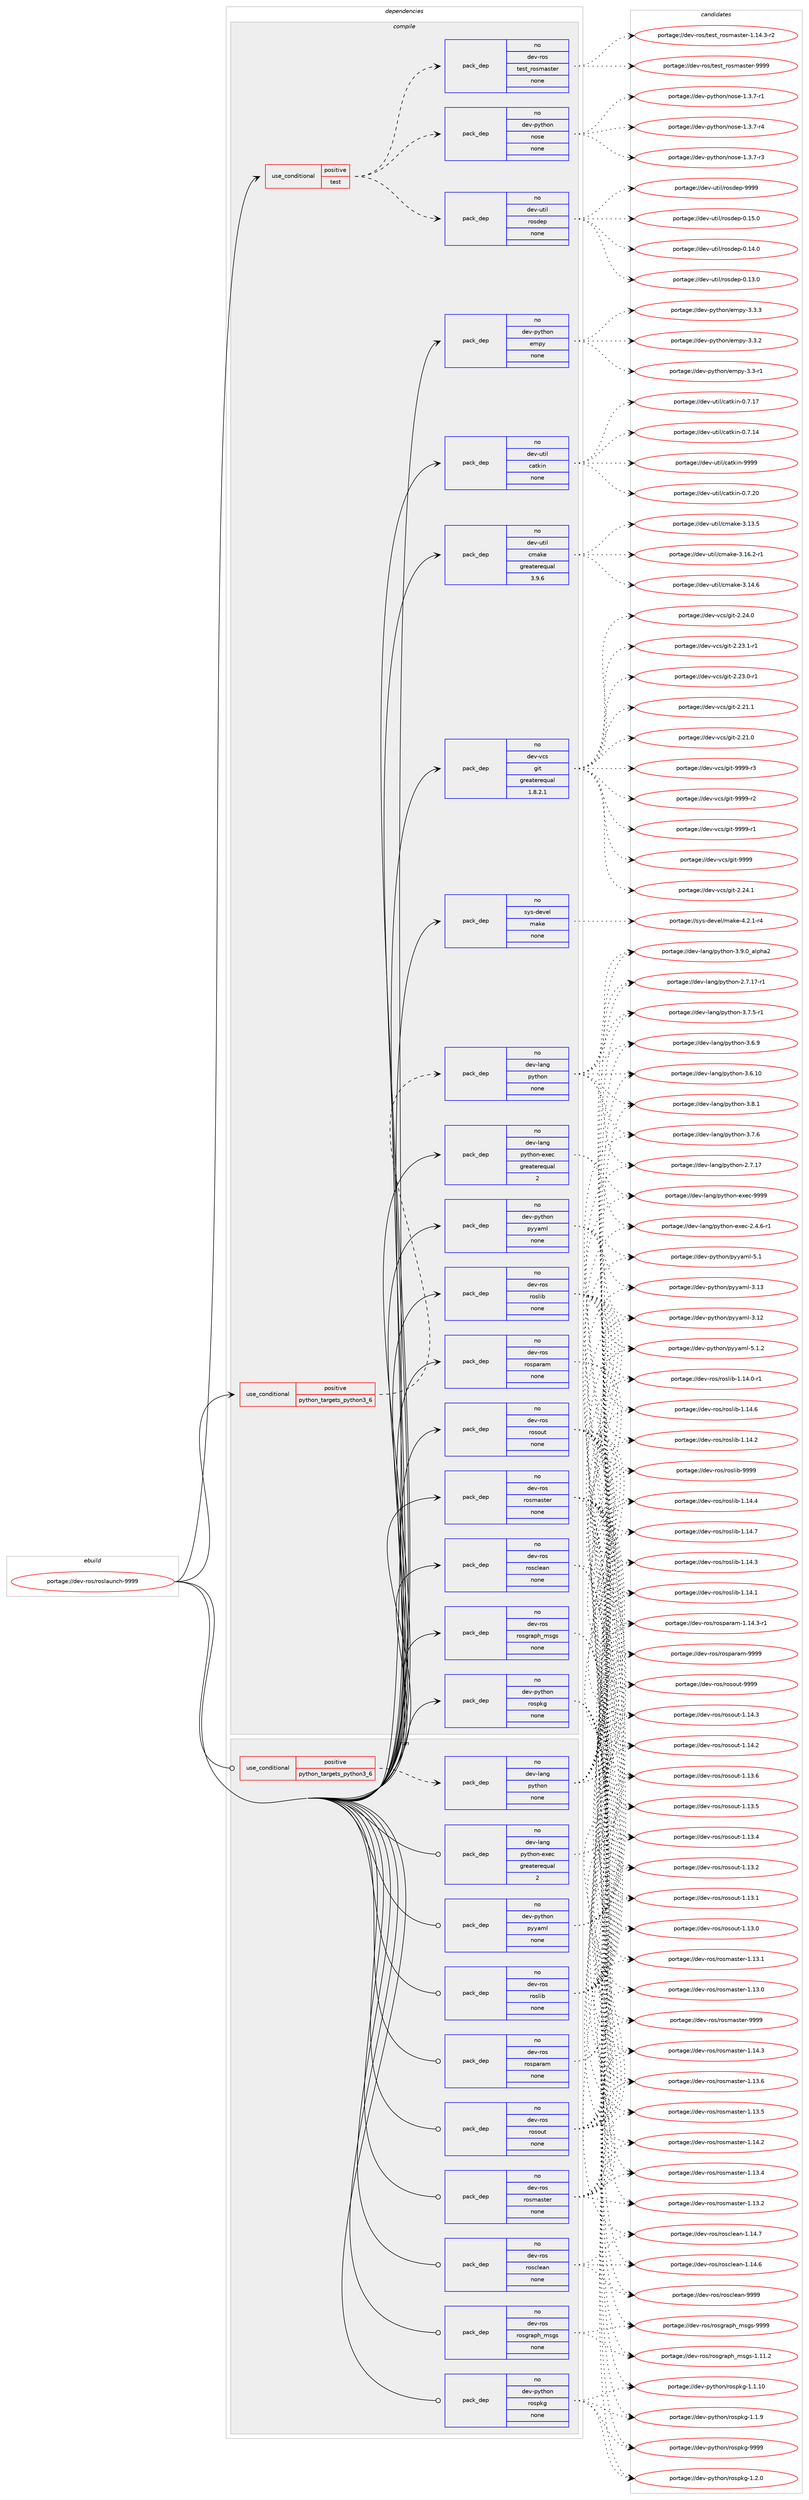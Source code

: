 digraph prolog {

# *************
# Graph options
# *************

newrank=true;
concentrate=true;
compound=true;
graph [rankdir=LR,fontname=Helvetica,fontsize=10,ranksep=1.5];#, ranksep=2.5, nodesep=0.2];
edge  [arrowhead=vee];
node  [fontname=Helvetica,fontsize=10];

# **********
# The ebuild
# **********

subgraph cluster_leftcol {
color=gray;
label=<<i>ebuild</i>>;
id [label="portage://dev-ros/roslaunch-9999", color=red, width=4, href="../dev-ros/roslaunch-9999.svg"];
}

# ****************
# The dependencies
# ****************

subgraph cluster_midcol {
color=gray;
label=<<i>dependencies</i>>;
subgraph cluster_compile {
fillcolor="#eeeeee";
style=filled;
label=<<i>compile</i>>;
subgraph cond97975 {
dependency388023 [label=<<TABLE BORDER="0" CELLBORDER="1" CELLSPACING="0" CELLPADDING="4"><TR><TD ROWSPAN="3" CELLPADDING="10">use_conditional</TD></TR><TR><TD>positive</TD></TR><TR><TD>python_targets_python3_6</TD></TR></TABLE>>, shape=none, color=red];
subgraph pack285195 {
dependency388024 [label=<<TABLE BORDER="0" CELLBORDER="1" CELLSPACING="0" CELLPADDING="4" WIDTH="220"><TR><TD ROWSPAN="6" CELLPADDING="30">pack_dep</TD></TR><TR><TD WIDTH="110">no</TD></TR><TR><TD>dev-lang</TD></TR><TR><TD>python</TD></TR><TR><TD>none</TD></TR><TR><TD></TD></TR></TABLE>>, shape=none, color=blue];
}
dependency388023:e -> dependency388024:w [weight=20,style="dashed",arrowhead="vee"];
}
id:e -> dependency388023:w [weight=20,style="solid",arrowhead="vee"];
subgraph cond97976 {
dependency388025 [label=<<TABLE BORDER="0" CELLBORDER="1" CELLSPACING="0" CELLPADDING="4"><TR><TD ROWSPAN="3" CELLPADDING="10">use_conditional</TD></TR><TR><TD>positive</TD></TR><TR><TD>test</TD></TR></TABLE>>, shape=none, color=red];
subgraph pack285196 {
dependency388026 [label=<<TABLE BORDER="0" CELLBORDER="1" CELLSPACING="0" CELLPADDING="4" WIDTH="220"><TR><TD ROWSPAN="6" CELLPADDING="30">pack_dep</TD></TR><TR><TD WIDTH="110">no</TD></TR><TR><TD>dev-util</TD></TR><TR><TD>rosdep</TD></TR><TR><TD>none</TD></TR><TR><TD></TD></TR></TABLE>>, shape=none, color=blue];
}
dependency388025:e -> dependency388026:w [weight=20,style="dashed",arrowhead="vee"];
subgraph pack285197 {
dependency388027 [label=<<TABLE BORDER="0" CELLBORDER="1" CELLSPACING="0" CELLPADDING="4" WIDTH="220"><TR><TD ROWSPAN="6" CELLPADDING="30">pack_dep</TD></TR><TR><TD WIDTH="110">no</TD></TR><TR><TD>dev-python</TD></TR><TR><TD>nose</TD></TR><TR><TD>none</TD></TR><TR><TD></TD></TR></TABLE>>, shape=none, color=blue];
}
dependency388025:e -> dependency388027:w [weight=20,style="dashed",arrowhead="vee"];
subgraph pack285198 {
dependency388028 [label=<<TABLE BORDER="0" CELLBORDER="1" CELLSPACING="0" CELLPADDING="4" WIDTH="220"><TR><TD ROWSPAN="6" CELLPADDING="30">pack_dep</TD></TR><TR><TD WIDTH="110">no</TD></TR><TR><TD>dev-ros</TD></TR><TR><TD>test_rosmaster</TD></TR><TR><TD>none</TD></TR><TR><TD></TD></TR></TABLE>>, shape=none, color=blue];
}
dependency388025:e -> dependency388028:w [weight=20,style="dashed",arrowhead="vee"];
}
id:e -> dependency388025:w [weight=20,style="solid",arrowhead="vee"];
subgraph pack285199 {
dependency388029 [label=<<TABLE BORDER="0" CELLBORDER="1" CELLSPACING="0" CELLPADDING="4" WIDTH="220"><TR><TD ROWSPAN="6" CELLPADDING="30">pack_dep</TD></TR><TR><TD WIDTH="110">no</TD></TR><TR><TD>dev-lang</TD></TR><TR><TD>python-exec</TD></TR><TR><TD>greaterequal</TD></TR><TR><TD>2</TD></TR></TABLE>>, shape=none, color=blue];
}
id:e -> dependency388029:w [weight=20,style="solid",arrowhead="vee"];
subgraph pack285200 {
dependency388030 [label=<<TABLE BORDER="0" CELLBORDER="1" CELLSPACING="0" CELLPADDING="4" WIDTH="220"><TR><TD ROWSPAN="6" CELLPADDING="30">pack_dep</TD></TR><TR><TD WIDTH="110">no</TD></TR><TR><TD>dev-python</TD></TR><TR><TD>empy</TD></TR><TR><TD>none</TD></TR><TR><TD></TD></TR></TABLE>>, shape=none, color=blue];
}
id:e -> dependency388030:w [weight=20,style="solid",arrowhead="vee"];
subgraph pack285201 {
dependency388031 [label=<<TABLE BORDER="0" CELLBORDER="1" CELLSPACING="0" CELLPADDING="4" WIDTH="220"><TR><TD ROWSPAN="6" CELLPADDING="30">pack_dep</TD></TR><TR><TD WIDTH="110">no</TD></TR><TR><TD>dev-python</TD></TR><TR><TD>pyyaml</TD></TR><TR><TD>none</TD></TR><TR><TD></TD></TR></TABLE>>, shape=none, color=blue];
}
id:e -> dependency388031:w [weight=20,style="solid",arrowhead="vee"];
subgraph pack285202 {
dependency388032 [label=<<TABLE BORDER="0" CELLBORDER="1" CELLSPACING="0" CELLPADDING="4" WIDTH="220"><TR><TD ROWSPAN="6" CELLPADDING="30">pack_dep</TD></TR><TR><TD WIDTH="110">no</TD></TR><TR><TD>dev-python</TD></TR><TR><TD>rospkg</TD></TR><TR><TD>none</TD></TR><TR><TD></TD></TR></TABLE>>, shape=none, color=blue];
}
id:e -> dependency388032:w [weight=20,style="solid",arrowhead="vee"];
subgraph pack285203 {
dependency388033 [label=<<TABLE BORDER="0" CELLBORDER="1" CELLSPACING="0" CELLPADDING="4" WIDTH="220"><TR><TD ROWSPAN="6" CELLPADDING="30">pack_dep</TD></TR><TR><TD WIDTH="110">no</TD></TR><TR><TD>dev-ros</TD></TR><TR><TD>rosclean</TD></TR><TR><TD>none</TD></TR><TR><TD></TD></TR></TABLE>>, shape=none, color=blue];
}
id:e -> dependency388033:w [weight=20,style="solid",arrowhead="vee"];
subgraph pack285204 {
dependency388034 [label=<<TABLE BORDER="0" CELLBORDER="1" CELLSPACING="0" CELLPADDING="4" WIDTH="220"><TR><TD ROWSPAN="6" CELLPADDING="30">pack_dep</TD></TR><TR><TD WIDTH="110">no</TD></TR><TR><TD>dev-ros</TD></TR><TR><TD>rosgraph_msgs</TD></TR><TR><TD>none</TD></TR><TR><TD></TD></TR></TABLE>>, shape=none, color=blue];
}
id:e -> dependency388034:w [weight=20,style="solid",arrowhead="vee"];
subgraph pack285205 {
dependency388035 [label=<<TABLE BORDER="0" CELLBORDER="1" CELLSPACING="0" CELLPADDING="4" WIDTH="220"><TR><TD ROWSPAN="6" CELLPADDING="30">pack_dep</TD></TR><TR><TD WIDTH="110">no</TD></TR><TR><TD>dev-ros</TD></TR><TR><TD>roslib</TD></TR><TR><TD>none</TD></TR><TR><TD></TD></TR></TABLE>>, shape=none, color=blue];
}
id:e -> dependency388035:w [weight=20,style="solid",arrowhead="vee"];
subgraph pack285206 {
dependency388036 [label=<<TABLE BORDER="0" CELLBORDER="1" CELLSPACING="0" CELLPADDING="4" WIDTH="220"><TR><TD ROWSPAN="6" CELLPADDING="30">pack_dep</TD></TR><TR><TD WIDTH="110">no</TD></TR><TR><TD>dev-ros</TD></TR><TR><TD>rosmaster</TD></TR><TR><TD>none</TD></TR><TR><TD></TD></TR></TABLE>>, shape=none, color=blue];
}
id:e -> dependency388036:w [weight=20,style="solid",arrowhead="vee"];
subgraph pack285207 {
dependency388037 [label=<<TABLE BORDER="0" CELLBORDER="1" CELLSPACING="0" CELLPADDING="4" WIDTH="220"><TR><TD ROWSPAN="6" CELLPADDING="30">pack_dep</TD></TR><TR><TD WIDTH="110">no</TD></TR><TR><TD>dev-ros</TD></TR><TR><TD>rosout</TD></TR><TR><TD>none</TD></TR><TR><TD></TD></TR></TABLE>>, shape=none, color=blue];
}
id:e -> dependency388037:w [weight=20,style="solid",arrowhead="vee"];
subgraph pack285208 {
dependency388038 [label=<<TABLE BORDER="0" CELLBORDER="1" CELLSPACING="0" CELLPADDING="4" WIDTH="220"><TR><TD ROWSPAN="6" CELLPADDING="30">pack_dep</TD></TR><TR><TD WIDTH="110">no</TD></TR><TR><TD>dev-ros</TD></TR><TR><TD>rosparam</TD></TR><TR><TD>none</TD></TR><TR><TD></TD></TR></TABLE>>, shape=none, color=blue];
}
id:e -> dependency388038:w [weight=20,style="solid",arrowhead="vee"];
subgraph pack285209 {
dependency388039 [label=<<TABLE BORDER="0" CELLBORDER="1" CELLSPACING="0" CELLPADDING="4" WIDTH="220"><TR><TD ROWSPAN="6" CELLPADDING="30">pack_dep</TD></TR><TR><TD WIDTH="110">no</TD></TR><TR><TD>dev-util</TD></TR><TR><TD>catkin</TD></TR><TR><TD>none</TD></TR><TR><TD></TD></TR></TABLE>>, shape=none, color=blue];
}
id:e -> dependency388039:w [weight=20,style="solid",arrowhead="vee"];
subgraph pack285210 {
dependency388040 [label=<<TABLE BORDER="0" CELLBORDER="1" CELLSPACING="0" CELLPADDING="4" WIDTH="220"><TR><TD ROWSPAN="6" CELLPADDING="30">pack_dep</TD></TR><TR><TD WIDTH="110">no</TD></TR><TR><TD>dev-util</TD></TR><TR><TD>cmake</TD></TR><TR><TD>greaterequal</TD></TR><TR><TD>3.9.6</TD></TR></TABLE>>, shape=none, color=blue];
}
id:e -> dependency388040:w [weight=20,style="solid",arrowhead="vee"];
subgraph pack285211 {
dependency388041 [label=<<TABLE BORDER="0" CELLBORDER="1" CELLSPACING="0" CELLPADDING="4" WIDTH="220"><TR><TD ROWSPAN="6" CELLPADDING="30">pack_dep</TD></TR><TR><TD WIDTH="110">no</TD></TR><TR><TD>dev-vcs</TD></TR><TR><TD>git</TD></TR><TR><TD>greaterequal</TD></TR><TR><TD>1.8.2.1</TD></TR></TABLE>>, shape=none, color=blue];
}
id:e -> dependency388041:w [weight=20,style="solid",arrowhead="vee"];
subgraph pack285212 {
dependency388042 [label=<<TABLE BORDER="0" CELLBORDER="1" CELLSPACING="0" CELLPADDING="4" WIDTH="220"><TR><TD ROWSPAN="6" CELLPADDING="30">pack_dep</TD></TR><TR><TD WIDTH="110">no</TD></TR><TR><TD>sys-devel</TD></TR><TR><TD>make</TD></TR><TR><TD>none</TD></TR><TR><TD></TD></TR></TABLE>>, shape=none, color=blue];
}
id:e -> dependency388042:w [weight=20,style="solid",arrowhead="vee"];
}
subgraph cluster_compileandrun {
fillcolor="#eeeeee";
style=filled;
label=<<i>compile and run</i>>;
}
subgraph cluster_run {
fillcolor="#eeeeee";
style=filled;
label=<<i>run</i>>;
subgraph cond97977 {
dependency388043 [label=<<TABLE BORDER="0" CELLBORDER="1" CELLSPACING="0" CELLPADDING="4"><TR><TD ROWSPAN="3" CELLPADDING="10">use_conditional</TD></TR><TR><TD>positive</TD></TR><TR><TD>python_targets_python3_6</TD></TR></TABLE>>, shape=none, color=red];
subgraph pack285213 {
dependency388044 [label=<<TABLE BORDER="0" CELLBORDER="1" CELLSPACING="0" CELLPADDING="4" WIDTH="220"><TR><TD ROWSPAN="6" CELLPADDING="30">pack_dep</TD></TR><TR><TD WIDTH="110">no</TD></TR><TR><TD>dev-lang</TD></TR><TR><TD>python</TD></TR><TR><TD>none</TD></TR><TR><TD></TD></TR></TABLE>>, shape=none, color=blue];
}
dependency388043:e -> dependency388044:w [weight=20,style="dashed",arrowhead="vee"];
}
id:e -> dependency388043:w [weight=20,style="solid",arrowhead="odot"];
subgraph pack285214 {
dependency388045 [label=<<TABLE BORDER="0" CELLBORDER="1" CELLSPACING="0" CELLPADDING="4" WIDTH="220"><TR><TD ROWSPAN="6" CELLPADDING="30">pack_dep</TD></TR><TR><TD WIDTH="110">no</TD></TR><TR><TD>dev-lang</TD></TR><TR><TD>python-exec</TD></TR><TR><TD>greaterequal</TD></TR><TR><TD>2</TD></TR></TABLE>>, shape=none, color=blue];
}
id:e -> dependency388045:w [weight=20,style="solid",arrowhead="odot"];
subgraph pack285215 {
dependency388046 [label=<<TABLE BORDER="0" CELLBORDER="1" CELLSPACING="0" CELLPADDING="4" WIDTH="220"><TR><TD ROWSPAN="6" CELLPADDING="30">pack_dep</TD></TR><TR><TD WIDTH="110">no</TD></TR><TR><TD>dev-python</TD></TR><TR><TD>pyyaml</TD></TR><TR><TD>none</TD></TR><TR><TD></TD></TR></TABLE>>, shape=none, color=blue];
}
id:e -> dependency388046:w [weight=20,style="solid",arrowhead="odot"];
subgraph pack285216 {
dependency388047 [label=<<TABLE BORDER="0" CELLBORDER="1" CELLSPACING="0" CELLPADDING="4" WIDTH="220"><TR><TD ROWSPAN="6" CELLPADDING="30">pack_dep</TD></TR><TR><TD WIDTH="110">no</TD></TR><TR><TD>dev-python</TD></TR><TR><TD>rospkg</TD></TR><TR><TD>none</TD></TR><TR><TD></TD></TR></TABLE>>, shape=none, color=blue];
}
id:e -> dependency388047:w [weight=20,style="solid",arrowhead="odot"];
subgraph pack285217 {
dependency388048 [label=<<TABLE BORDER="0" CELLBORDER="1" CELLSPACING="0" CELLPADDING="4" WIDTH="220"><TR><TD ROWSPAN="6" CELLPADDING="30">pack_dep</TD></TR><TR><TD WIDTH="110">no</TD></TR><TR><TD>dev-ros</TD></TR><TR><TD>rosclean</TD></TR><TR><TD>none</TD></TR><TR><TD></TD></TR></TABLE>>, shape=none, color=blue];
}
id:e -> dependency388048:w [weight=20,style="solid",arrowhead="odot"];
subgraph pack285218 {
dependency388049 [label=<<TABLE BORDER="0" CELLBORDER="1" CELLSPACING="0" CELLPADDING="4" WIDTH="220"><TR><TD ROWSPAN="6" CELLPADDING="30">pack_dep</TD></TR><TR><TD WIDTH="110">no</TD></TR><TR><TD>dev-ros</TD></TR><TR><TD>rosgraph_msgs</TD></TR><TR><TD>none</TD></TR><TR><TD></TD></TR></TABLE>>, shape=none, color=blue];
}
id:e -> dependency388049:w [weight=20,style="solid",arrowhead="odot"];
subgraph pack285219 {
dependency388050 [label=<<TABLE BORDER="0" CELLBORDER="1" CELLSPACING="0" CELLPADDING="4" WIDTH="220"><TR><TD ROWSPAN="6" CELLPADDING="30">pack_dep</TD></TR><TR><TD WIDTH="110">no</TD></TR><TR><TD>dev-ros</TD></TR><TR><TD>roslib</TD></TR><TR><TD>none</TD></TR><TR><TD></TD></TR></TABLE>>, shape=none, color=blue];
}
id:e -> dependency388050:w [weight=20,style="solid",arrowhead="odot"];
subgraph pack285220 {
dependency388051 [label=<<TABLE BORDER="0" CELLBORDER="1" CELLSPACING="0" CELLPADDING="4" WIDTH="220"><TR><TD ROWSPAN="6" CELLPADDING="30">pack_dep</TD></TR><TR><TD WIDTH="110">no</TD></TR><TR><TD>dev-ros</TD></TR><TR><TD>rosmaster</TD></TR><TR><TD>none</TD></TR><TR><TD></TD></TR></TABLE>>, shape=none, color=blue];
}
id:e -> dependency388051:w [weight=20,style="solid",arrowhead="odot"];
subgraph pack285221 {
dependency388052 [label=<<TABLE BORDER="0" CELLBORDER="1" CELLSPACING="0" CELLPADDING="4" WIDTH="220"><TR><TD ROWSPAN="6" CELLPADDING="30">pack_dep</TD></TR><TR><TD WIDTH="110">no</TD></TR><TR><TD>dev-ros</TD></TR><TR><TD>rosout</TD></TR><TR><TD>none</TD></TR><TR><TD></TD></TR></TABLE>>, shape=none, color=blue];
}
id:e -> dependency388052:w [weight=20,style="solid",arrowhead="odot"];
subgraph pack285222 {
dependency388053 [label=<<TABLE BORDER="0" CELLBORDER="1" CELLSPACING="0" CELLPADDING="4" WIDTH="220"><TR><TD ROWSPAN="6" CELLPADDING="30">pack_dep</TD></TR><TR><TD WIDTH="110">no</TD></TR><TR><TD>dev-ros</TD></TR><TR><TD>rosparam</TD></TR><TR><TD>none</TD></TR><TR><TD></TD></TR></TABLE>>, shape=none, color=blue];
}
id:e -> dependency388053:w [weight=20,style="solid",arrowhead="odot"];
}
}

# **************
# The candidates
# **************

subgraph cluster_choices {
rank=same;
color=gray;
label=<<i>candidates</i>>;

subgraph choice285195 {
color=black;
nodesep=1;
choice10010111845108971101034711212111610411111045514657464895971081121049750 [label="portage://dev-lang/python-3.9.0_alpha2", color=red, width=4,href="../dev-lang/python-3.9.0_alpha2.svg"];
choice100101118451089711010347112121116104111110455146564649 [label="portage://dev-lang/python-3.8.1", color=red, width=4,href="../dev-lang/python-3.8.1.svg"];
choice100101118451089711010347112121116104111110455146554654 [label="portage://dev-lang/python-3.7.6", color=red, width=4,href="../dev-lang/python-3.7.6.svg"];
choice1001011184510897110103471121211161041111104551465546534511449 [label="portage://dev-lang/python-3.7.5-r1", color=red, width=4,href="../dev-lang/python-3.7.5-r1.svg"];
choice100101118451089711010347112121116104111110455146544657 [label="portage://dev-lang/python-3.6.9", color=red, width=4,href="../dev-lang/python-3.6.9.svg"];
choice10010111845108971101034711212111610411111045514654464948 [label="portage://dev-lang/python-3.6.10", color=red, width=4,href="../dev-lang/python-3.6.10.svg"];
choice100101118451089711010347112121116104111110455046554649554511449 [label="portage://dev-lang/python-2.7.17-r1", color=red, width=4,href="../dev-lang/python-2.7.17-r1.svg"];
choice10010111845108971101034711212111610411111045504655464955 [label="portage://dev-lang/python-2.7.17", color=red, width=4,href="../dev-lang/python-2.7.17.svg"];
dependency388024:e -> choice10010111845108971101034711212111610411111045514657464895971081121049750:w [style=dotted,weight="100"];
dependency388024:e -> choice100101118451089711010347112121116104111110455146564649:w [style=dotted,weight="100"];
dependency388024:e -> choice100101118451089711010347112121116104111110455146554654:w [style=dotted,weight="100"];
dependency388024:e -> choice1001011184510897110103471121211161041111104551465546534511449:w [style=dotted,weight="100"];
dependency388024:e -> choice100101118451089711010347112121116104111110455146544657:w [style=dotted,weight="100"];
dependency388024:e -> choice10010111845108971101034711212111610411111045514654464948:w [style=dotted,weight="100"];
dependency388024:e -> choice100101118451089711010347112121116104111110455046554649554511449:w [style=dotted,weight="100"];
dependency388024:e -> choice10010111845108971101034711212111610411111045504655464955:w [style=dotted,weight="100"];
}
subgraph choice285196 {
color=black;
nodesep=1;
choice10010111845117116105108471141111151001011124557575757 [label="portage://dev-util/rosdep-9999", color=red, width=4,href="../dev-util/rosdep-9999.svg"];
choice100101118451171161051084711411111510010111245484649534648 [label="portage://dev-util/rosdep-0.15.0", color=red, width=4,href="../dev-util/rosdep-0.15.0.svg"];
choice100101118451171161051084711411111510010111245484649524648 [label="portage://dev-util/rosdep-0.14.0", color=red, width=4,href="../dev-util/rosdep-0.14.0.svg"];
choice100101118451171161051084711411111510010111245484649514648 [label="portage://dev-util/rosdep-0.13.0", color=red, width=4,href="../dev-util/rosdep-0.13.0.svg"];
dependency388026:e -> choice10010111845117116105108471141111151001011124557575757:w [style=dotted,weight="100"];
dependency388026:e -> choice100101118451171161051084711411111510010111245484649534648:w [style=dotted,weight="100"];
dependency388026:e -> choice100101118451171161051084711411111510010111245484649524648:w [style=dotted,weight="100"];
dependency388026:e -> choice100101118451171161051084711411111510010111245484649514648:w [style=dotted,weight="100"];
}
subgraph choice285197 {
color=black;
nodesep=1;
choice10010111845112121116104111110471101111151014549465146554511452 [label="portage://dev-python/nose-1.3.7-r4", color=red, width=4,href="../dev-python/nose-1.3.7-r4.svg"];
choice10010111845112121116104111110471101111151014549465146554511451 [label="portage://dev-python/nose-1.3.7-r3", color=red, width=4,href="../dev-python/nose-1.3.7-r3.svg"];
choice10010111845112121116104111110471101111151014549465146554511449 [label="portage://dev-python/nose-1.3.7-r1", color=red, width=4,href="../dev-python/nose-1.3.7-r1.svg"];
dependency388027:e -> choice10010111845112121116104111110471101111151014549465146554511452:w [style=dotted,weight="100"];
dependency388027:e -> choice10010111845112121116104111110471101111151014549465146554511451:w [style=dotted,weight="100"];
dependency388027:e -> choice10010111845112121116104111110471101111151014549465146554511449:w [style=dotted,weight="100"];
}
subgraph choice285198 {
color=black;
nodesep=1;
choice100101118451141111154711610111511695114111115109971151161011144557575757 [label="portage://dev-ros/test_rosmaster-9999", color=red, width=4,href="../dev-ros/test_rosmaster-9999.svg"];
choice10010111845114111115471161011151169511411111510997115116101114454946495246514511450 [label="portage://dev-ros/test_rosmaster-1.14.3-r2", color=red, width=4,href="../dev-ros/test_rosmaster-1.14.3-r2.svg"];
dependency388028:e -> choice100101118451141111154711610111511695114111115109971151161011144557575757:w [style=dotted,weight="100"];
dependency388028:e -> choice10010111845114111115471161011151169511411111510997115116101114454946495246514511450:w [style=dotted,weight="100"];
}
subgraph choice285199 {
color=black;
nodesep=1;
choice10010111845108971101034711212111610411111045101120101994557575757 [label="portage://dev-lang/python-exec-9999", color=red, width=4,href="../dev-lang/python-exec-9999.svg"];
choice10010111845108971101034711212111610411111045101120101994550465246544511449 [label="portage://dev-lang/python-exec-2.4.6-r1", color=red, width=4,href="../dev-lang/python-exec-2.4.6-r1.svg"];
dependency388029:e -> choice10010111845108971101034711212111610411111045101120101994557575757:w [style=dotted,weight="100"];
dependency388029:e -> choice10010111845108971101034711212111610411111045101120101994550465246544511449:w [style=dotted,weight="100"];
}
subgraph choice285200 {
color=black;
nodesep=1;
choice1001011184511212111610411111047101109112121455146514651 [label="portage://dev-python/empy-3.3.3", color=red, width=4,href="../dev-python/empy-3.3.3.svg"];
choice1001011184511212111610411111047101109112121455146514650 [label="portage://dev-python/empy-3.3.2", color=red, width=4,href="../dev-python/empy-3.3.2.svg"];
choice1001011184511212111610411111047101109112121455146514511449 [label="portage://dev-python/empy-3.3-r1", color=red, width=4,href="../dev-python/empy-3.3-r1.svg"];
dependency388030:e -> choice1001011184511212111610411111047101109112121455146514651:w [style=dotted,weight="100"];
dependency388030:e -> choice1001011184511212111610411111047101109112121455146514650:w [style=dotted,weight="100"];
dependency388030:e -> choice1001011184511212111610411111047101109112121455146514511449:w [style=dotted,weight="100"];
}
subgraph choice285201 {
color=black;
nodesep=1;
choice100101118451121211161041111104711212112197109108455346494650 [label="portage://dev-python/pyyaml-5.1.2", color=red, width=4,href="../dev-python/pyyaml-5.1.2.svg"];
choice10010111845112121116104111110471121211219710910845534649 [label="portage://dev-python/pyyaml-5.1", color=red, width=4,href="../dev-python/pyyaml-5.1.svg"];
choice1001011184511212111610411111047112121121971091084551464951 [label="portage://dev-python/pyyaml-3.13", color=red, width=4,href="../dev-python/pyyaml-3.13.svg"];
choice1001011184511212111610411111047112121121971091084551464950 [label="portage://dev-python/pyyaml-3.12", color=red, width=4,href="../dev-python/pyyaml-3.12.svg"];
dependency388031:e -> choice100101118451121211161041111104711212112197109108455346494650:w [style=dotted,weight="100"];
dependency388031:e -> choice10010111845112121116104111110471121211219710910845534649:w [style=dotted,weight="100"];
dependency388031:e -> choice1001011184511212111610411111047112121121971091084551464951:w [style=dotted,weight="100"];
dependency388031:e -> choice1001011184511212111610411111047112121121971091084551464950:w [style=dotted,weight="100"];
}
subgraph choice285202 {
color=black;
nodesep=1;
choice10010111845112121116104111110471141111151121071034557575757 [label="portage://dev-python/rospkg-9999", color=red, width=4,href="../dev-python/rospkg-9999.svg"];
choice1001011184511212111610411111047114111115112107103454946504648 [label="portage://dev-python/rospkg-1.2.0", color=red, width=4,href="../dev-python/rospkg-1.2.0.svg"];
choice1001011184511212111610411111047114111115112107103454946494657 [label="portage://dev-python/rospkg-1.1.9", color=red, width=4,href="../dev-python/rospkg-1.1.9.svg"];
choice100101118451121211161041111104711411111511210710345494649464948 [label="portage://dev-python/rospkg-1.1.10", color=red, width=4,href="../dev-python/rospkg-1.1.10.svg"];
dependency388032:e -> choice10010111845112121116104111110471141111151121071034557575757:w [style=dotted,weight="100"];
dependency388032:e -> choice1001011184511212111610411111047114111115112107103454946504648:w [style=dotted,weight="100"];
dependency388032:e -> choice1001011184511212111610411111047114111115112107103454946494657:w [style=dotted,weight="100"];
dependency388032:e -> choice100101118451121211161041111104711411111511210710345494649464948:w [style=dotted,weight="100"];
}
subgraph choice285203 {
color=black;
nodesep=1;
choice100101118451141111154711411111599108101971104557575757 [label="portage://dev-ros/rosclean-9999", color=red, width=4,href="../dev-ros/rosclean-9999.svg"];
choice1001011184511411111547114111115991081019711045494649524655 [label="portage://dev-ros/rosclean-1.14.7", color=red, width=4,href="../dev-ros/rosclean-1.14.7.svg"];
choice1001011184511411111547114111115991081019711045494649524654 [label="portage://dev-ros/rosclean-1.14.6", color=red, width=4,href="../dev-ros/rosclean-1.14.6.svg"];
dependency388033:e -> choice100101118451141111154711411111599108101971104557575757:w [style=dotted,weight="100"];
dependency388033:e -> choice1001011184511411111547114111115991081019711045494649524655:w [style=dotted,weight="100"];
dependency388033:e -> choice1001011184511411111547114111115991081019711045494649524654:w [style=dotted,weight="100"];
}
subgraph choice285204 {
color=black;
nodesep=1;
choice100101118451141111154711411111510311497112104951091151031154557575757 [label="portage://dev-ros/rosgraph_msgs-9999", color=red, width=4,href="../dev-ros/rosgraph_msgs-9999.svg"];
choice1001011184511411111547114111115103114971121049510911510311545494649494650 [label="portage://dev-ros/rosgraph_msgs-1.11.2", color=red, width=4,href="../dev-ros/rosgraph_msgs-1.11.2.svg"];
dependency388034:e -> choice100101118451141111154711411111510311497112104951091151031154557575757:w [style=dotted,weight="100"];
dependency388034:e -> choice1001011184511411111547114111115103114971121049510911510311545494649494650:w [style=dotted,weight="100"];
}
subgraph choice285205 {
color=black;
nodesep=1;
choice1001011184511411111547114111115108105984557575757 [label="portage://dev-ros/roslib-9999", color=red, width=4,href="../dev-ros/roslib-9999.svg"];
choice10010111845114111115471141111151081059845494649524655 [label="portage://dev-ros/roslib-1.14.7", color=red, width=4,href="../dev-ros/roslib-1.14.7.svg"];
choice10010111845114111115471141111151081059845494649524654 [label="portage://dev-ros/roslib-1.14.6", color=red, width=4,href="../dev-ros/roslib-1.14.6.svg"];
choice10010111845114111115471141111151081059845494649524652 [label="portage://dev-ros/roslib-1.14.4", color=red, width=4,href="../dev-ros/roslib-1.14.4.svg"];
choice10010111845114111115471141111151081059845494649524651 [label="portage://dev-ros/roslib-1.14.3", color=red, width=4,href="../dev-ros/roslib-1.14.3.svg"];
choice10010111845114111115471141111151081059845494649524650 [label="portage://dev-ros/roslib-1.14.2", color=red, width=4,href="../dev-ros/roslib-1.14.2.svg"];
choice10010111845114111115471141111151081059845494649524649 [label="portage://dev-ros/roslib-1.14.1", color=red, width=4,href="../dev-ros/roslib-1.14.1.svg"];
choice100101118451141111154711411111510810598454946495246484511449 [label="portage://dev-ros/roslib-1.14.0-r1", color=red, width=4,href="../dev-ros/roslib-1.14.0-r1.svg"];
dependency388035:e -> choice1001011184511411111547114111115108105984557575757:w [style=dotted,weight="100"];
dependency388035:e -> choice10010111845114111115471141111151081059845494649524655:w [style=dotted,weight="100"];
dependency388035:e -> choice10010111845114111115471141111151081059845494649524654:w [style=dotted,weight="100"];
dependency388035:e -> choice10010111845114111115471141111151081059845494649524652:w [style=dotted,weight="100"];
dependency388035:e -> choice10010111845114111115471141111151081059845494649524651:w [style=dotted,weight="100"];
dependency388035:e -> choice10010111845114111115471141111151081059845494649524650:w [style=dotted,weight="100"];
dependency388035:e -> choice10010111845114111115471141111151081059845494649524649:w [style=dotted,weight="100"];
dependency388035:e -> choice100101118451141111154711411111510810598454946495246484511449:w [style=dotted,weight="100"];
}
subgraph choice285206 {
color=black;
nodesep=1;
choice1001011184511411111547114111115109971151161011144557575757 [label="portage://dev-ros/rosmaster-9999", color=red, width=4,href="../dev-ros/rosmaster-9999.svg"];
choice10010111845114111115471141111151099711511610111445494649524651 [label="portage://dev-ros/rosmaster-1.14.3", color=red, width=4,href="../dev-ros/rosmaster-1.14.3.svg"];
choice10010111845114111115471141111151099711511610111445494649524650 [label="portage://dev-ros/rosmaster-1.14.2", color=red, width=4,href="../dev-ros/rosmaster-1.14.2.svg"];
choice10010111845114111115471141111151099711511610111445494649514654 [label="portage://dev-ros/rosmaster-1.13.6", color=red, width=4,href="../dev-ros/rosmaster-1.13.6.svg"];
choice10010111845114111115471141111151099711511610111445494649514653 [label="portage://dev-ros/rosmaster-1.13.5", color=red, width=4,href="../dev-ros/rosmaster-1.13.5.svg"];
choice10010111845114111115471141111151099711511610111445494649514652 [label="portage://dev-ros/rosmaster-1.13.4", color=red, width=4,href="../dev-ros/rosmaster-1.13.4.svg"];
choice10010111845114111115471141111151099711511610111445494649514650 [label="portage://dev-ros/rosmaster-1.13.2", color=red, width=4,href="../dev-ros/rosmaster-1.13.2.svg"];
choice10010111845114111115471141111151099711511610111445494649514649 [label="portage://dev-ros/rosmaster-1.13.1", color=red, width=4,href="../dev-ros/rosmaster-1.13.1.svg"];
choice10010111845114111115471141111151099711511610111445494649514648 [label="portage://dev-ros/rosmaster-1.13.0", color=red, width=4,href="../dev-ros/rosmaster-1.13.0.svg"];
dependency388036:e -> choice1001011184511411111547114111115109971151161011144557575757:w [style=dotted,weight="100"];
dependency388036:e -> choice10010111845114111115471141111151099711511610111445494649524651:w [style=dotted,weight="100"];
dependency388036:e -> choice10010111845114111115471141111151099711511610111445494649524650:w [style=dotted,weight="100"];
dependency388036:e -> choice10010111845114111115471141111151099711511610111445494649514654:w [style=dotted,weight="100"];
dependency388036:e -> choice10010111845114111115471141111151099711511610111445494649514653:w [style=dotted,weight="100"];
dependency388036:e -> choice10010111845114111115471141111151099711511610111445494649514652:w [style=dotted,weight="100"];
dependency388036:e -> choice10010111845114111115471141111151099711511610111445494649514650:w [style=dotted,weight="100"];
dependency388036:e -> choice10010111845114111115471141111151099711511610111445494649514649:w [style=dotted,weight="100"];
dependency388036:e -> choice10010111845114111115471141111151099711511610111445494649514648:w [style=dotted,weight="100"];
}
subgraph choice285207 {
color=black;
nodesep=1;
choice10010111845114111115471141111151111171164557575757 [label="portage://dev-ros/rosout-9999", color=red, width=4,href="../dev-ros/rosout-9999.svg"];
choice100101118451141111154711411111511111711645494649524651 [label="portage://dev-ros/rosout-1.14.3", color=red, width=4,href="../dev-ros/rosout-1.14.3.svg"];
choice100101118451141111154711411111511111711645494649524650 [label="portage://dev-ros/rosout-1.14.2", color=red, width=4,href="../dev-ros/rosout-1.14.2.svg"];
choice100101118451141111154711411111511111711645494649514654 [label="portage://dev-ros/rosout-1.13.6", color=red, width=4,href="../dev-ros/rosout-1.13.6.svg"];
choice100101118451141111154711411111511111711645494649514653 [label="portage://dev-ros/rosout-1.13.5", color=red, width=4,href="../dev-ros/rosout-1.13.5.svg"];
choice100101118451141111154711411111511111711645494649514652 [label="portage://dev-ros/rosout-1.13.4", color=red, width=4,href="../dev-ros/rosout-1.13.4.svg"];
choice100101118451141111154711411111511111711645494649514650 [label="portage://dev-ros/rosout-1.13.2", color=red, width=4,href="../dev-ros/rosout-1.13.2.svg"];
choice100101118451141111154711411111511111711645494649514649 [label="portage://dev-ros/rosout-1.13.1", color=red, width=4,href="../dev-ros/rosout-1.13.1.svg"];
choice100101118451141111154711411111511111711645494649514648 [label="portage://dev-ros/rosout-1.13.0", color=red, width=4,href="../dev-ros/rosout-1.13.0.svg"];
dependency388037:e -> choice10010111845114111115471141111151111171164557575757:w [style=dotted,weight="100"];
dependency388037:e -> choice100101118451141111154711411111511111711645494649524651:w [style=dotted,weight="100"];
dependency388037:e -> choice100101118451141111154711411111511111711645494649524650:w [style=dotted,weight="100"];
dependency388037:e -> choice100101118451141111154711411111511111711645494649514654:w [style=dotted,weight="100"];
dependency388037:e -> choice100101118451141111154711411111511111711645494649514653:w [style=dotted,weight="100"];
dependency388037:e -> choice100101118451141111154711411111511111711645494649514652:w [style=dotted,weight="100"];
dependency388037:e -> choice100101118451141111154711411111511111711645494649514650:w [style=dotted,weight="100"];
dependency388037:e -> choice100101118451141111154711411111511111711645494649514649:w [style=dotted,weight="100"];
dependency388037:e -> choice100101118451141111154711411111511111711645494649514648:w [style=dotted,weight="100"];
}
subgraph choice285208 {
color=black;
nodesep=1;
choice100101118451141111154711411111511297114971094557575757 [label="portage://dev-ros/rosparam-9999", color=red, width=4,href="../dev-ros/rosparam-9999.svg"];
choice10010111845114111115471141111151129711497109454946495246514511449 [label="portage://dev-ros/rosparam-1.14.3-r1", color=red, width=4,href="../dev-ros/rosparam-1.14.3-r1.svg"];
dependency388038:e -> choice100101118451141111154711411111511297114971094557575757:w [style=dotted,weight="100"];
dependency388038:e -> choice10010111845114111115471141111151129711497109454946495246514511449:w [style=dotted,weight="100"];
}
subgraph choice285209 {
color=black;
nodesep=1;
choice100101118451171161051084799971161071051104557575757 [label="portage://dev-util/catkin-9999", color=red, width=4,href="../dev-util/catkin-9999.svg"];
choice1001011184511711610510847999711610710511045484655465048 [label="portage://dev-util/catkin-0.7.20", color=red, width=4,href="../dev-util/catkin-0.7.20.svg"];
choice1001011184511711610510847999711610710511045484655464955 [label="portage://dev-util/catkin-0.7.17", color=red, width=4,href="../dev-util/catkin-0.7.17.svg"];
choice1001011184511711610510847999711610710511045484655464952 [label="portage://dev-util/catkin-0.7.14", color=red, width=4,href="../dev-util/catkin-0.7.14.svg"];
dependency388039:e -> choice100101118451171161051084799971161071051104557575757:w [style=dotted,weight="100"];
dependency388039:e -> choice1001011184511711610510847999711610710511045484655465048:w [style=dotted,weight="100"];
dependency388039:e -> choice1001011184511711610510847999711610710511045484655464955:w [style=dotted,weight="100"];
dependency388039:e -> choice1001011184511711610510847999711610710511045484655464952:w [style=dotted,weight="100"];
}
subgraph choice285210 {
color=black;
nodesep=1;
choice10010111845117116105108479910997107101455146495446504511449 [label="portage://dev-util/cmake-3.16.2-r1", color=red, width=4,href="../dev-util/cmake-3.16.2-r1.svg"];
choice1001011184511711610510847991099710710145514649524654 [label="portage://dev-util/cmake-3.14.6", color=red, width=4,href="../dev-util/cmake-3.14.6.svg"];
choice1001011184511711610510847991099710710145514649514653 [label="portage://dev-util/cmake-3.13.5", color=red, width=4,href="../dev-util/cmake-3.13.5.svg"];
dependency388040:e -> choice10010111845117116105108479910997107101455146495446504511449:w [style=dotted,weight="100"];
dependency388040:e -> choice1001011184511711610510847991099710710145514649524654:w [style=dotted,weight="100"];
dependency388040:e -> choice1001011184511711610510847991099710710145514649514653:w [style=dotted,weight="100"];
}
subgraph choice285211 {
color=black;
nodesep=1;
choice10010111845118991154710310511645575757574511451 [label="portage://dev-vcs/git-9999-r3", color=red, width=4,href="../dev-vcs/git-9999-r3.svg"];
choice10010111845118991154710310511645575757574511450 [label="portage://dev-vcs/git-9999-r2", color=red, width=4,href="../dev-vcs/git-9999-r2.svg"];
choice10010111845118991154710310511645575757574511449 [label="portage://dev-vcs/git-9999-r1", color=red, width=4,href="../dev-vcs/git-9999-r1.svg"];
choice1001011184511899115471031051164557575757 [label="portage://dev-vcs/git-9999", color=red, width=4,href="../dev-vcs/git-9999.svg"];
choice10010111845118991154710310511645504650524649 [label="portage://dev-vcs/git-2.24.1", color=red, width=4,href="../dev-vcs/git-2.24.1.svg"];
choice10010111845118991154710310511645504650524648 [label="portage://dev-vcs/git-2.24.0", color=red, width=4,href="../dev-vcs/git-2.24.0.svg"];
choice100101118451189911547103105116455046505146494511449 [label="portage://dev-vcs/git-2.23.1-r1", color=red, width=4,href="../dev-vcs/git-2.23.1-r1.svg"];
choice100101118451189911547103105116455046505146484511449 [label="portage://dev-vcs/git-2.23.0-r1", color=red, width=4,href="../dev-vcs/git-2.23.0-r1.svg"];
choice10010111845118991154710310511645504650494649 [label="portage://dev-vcs/git-2.21.1", color=red, width=4,href="../dev-vcs/git-2.21.1.svg"];
choice10010111845118991154710310511645504650494648 [label="portage://dev-vcs/git-2.21.0", color=red, width=4,href="../dev-vcs/git-2.21.0.svg"];
dependency388041:e -> choice10010111845118991154710310511645575757574511451:w [style=dotted,weight="100"];
dependency388041:e -> choice10010111845118991154710310511645575757574511450:w [style=dotted,weight="100"];
dependency388041:e -> choice10010111845118991154710310511645575757574511449:w [style=dotted,weight="100"];
dependency388041:e -> choice1001011184511899115471031051164557575757:w [style=dotted,weight="100"];
dependency388041:e -> choice10010111845118991154710310511645504650524649:w [style=dotted,weight="100"];
dependency388041:e -> choice10010111845118991154710310511645504650524648:w [style=dotted,weight="100"];
dependency388041:e -> choice100101118451189911547103105116455046505146494511449:w [style=dotted,weight="100"];
dependency388041:e -> choice100101118451189911547103105116455046505146484511449:w [style=dotted,weight="100"];
dependency388041:e -> choice10010111845118991154710310511645504650494649:w [style=dotted,weight="100"];
dependency388041:e -> choice10010111845118991154710310511645504650494648:w [style=dotted,weight="100"];
}
subgraph choice285212 {
color=black;
nodesep=1;
choice1151211154510010111810110847109971071014552465046494511452 [label="portage://sys-devel/make-4.2.1-r4", color=red, width=4,href="../sys-devel/make-4.2.1-r4.svg"];
dependency388042:e -> choice1151211154510010111810110847109971071014552465046494511452:w [style=dotted,weight="100"];
}
subgraph choice285213 {
color=black;
nodesep=1;
choice10010111845108971101034711212111610411111045514657464895971081121049750 [label="portage://dev-lang/python-3.9.0_alpha2", color=red, width=4,href="../dev-lang/python-3.9.0_alpha2.svg"];
choice100101118451089711010347112121116104111110455146564649 [label="portage://dev-lang/python-3.8.1", color=red, width=4,href="../dev-lang/python-3.8.1.svg"];
choice100101118451089711010347112121116104111110455146554654 [label="portage://dev-lang/python-3.7.6", color=red, width=4,href="../dev-lang/python-3.7.6.svg"];
choice1001011184510897110103471121211161041111104551465546534511449 [label="portage://dev-lang/python-3.7.5-r1", color=red, width=4,href="../dev-lang/python-3.7.5-r1.svg"];
choice100101118451089711010347112121116104111110455146544657 [label="portage://dev-lang/python-3.6.9", color=red, width=4,href="../dev-lang/python-3.6.9.svg"];
choice10010111845108971101034711212111610411111045514654464948 [label="portage://dev-lang/python-3.6.10", color=red, width=4,href="../dev-lang/python-3.6.10.svg"];
choice100101118451089711010347112121116104111110455046554649554511449 [label="portage://dev-lang/python-2.7.17-r1", color=red, width=4,href="../dev-lang/python-2.7.17-r1.svg"];
choice10010111845108971101034711212111610411111045504655464955 [label="portage://dev-lang/python-2.7.17", color=red, width=4,href="../dev-lang/python-2.7.17.svg"];
dependency388044:e -> choice10010111845108971101034711212111610411111045514657464895971081121049750:w [style=dotted,weight="100"];
dependency388044:e -> choice100101118451089711010347112121116104111110455146564649:w [style=dotted,weight="100"];
dependency388044:e -> choice100101118451089711010347112121116104111110455146554654:w [style=dotted,weight="100"];
dependency388044:e -> choice1001011184510897110103471121211161041111104551465546534511449:w [style=dotted,weight="100"];
dependency388044:e -> choice100101118451089711010347112121116104111110455146544657:w [style=dotted,weight="100"];
dependency388044:e -> choice10010111845108971101034711212111610411111045514654464948:w [style=dotted,weight="100"];
dependency388044:e -> choice100101118451089711010347112121116104111110455046554649554511449:w [style=dotted,weight="100"];
dependency388044:e -> choice10010111845108971101034711212111610411111045504655464955:w [style=dotted,weight="100"];
}
subgraph choice285214 {
color=black;
nodesep=1;
choice10010111845108971101034711212111610411111045101120101994557575757 [label="portage://dev-lang/python-exec-9999", color=red, width=4,href="../dev-lang/python-exec-9999.svg"];
choice10010111845108971101034711212111610411111045101120101994550465246544511449 [label="portage://dev-lang/python-exec-2.4.6-r1", color=red, width=4,href="../dev-lang/python-exec-2.4.6-r1.svg"];
dependency388045:e -> choice10010111845108971101034711212111610411111045101120101994557575757:w [style=dotted,weight="100"];
dependency388045:e -> choice10010111845108971101034711212111610411111045101120101994550465246544511449:w [style=dotted,weight="100"];
}
subgraph choice285215 {
color=black;
nodesep=1;
choice100101118451121211161041111104711212112197109108455346494650 [label="portage://dev-python/pyyaml-5.1.2", color=red, width=4,href="../dev-python/pyyaml-5.1.2.svg"];
choice10010111845112121116104111110471121211219710910845534649 [label="portage://dev-python/pyyaml-5.1", color=red, width=4,href="../dev-python/pyyaml-5.1.svg"];
choice1001011184511212111610411111047112121121971091084551464951 [label="portage://dev-python/pyyaml-3.13", color=red, width=4,href="../dev-python/pyyaml-3.13.svg"];
choice1001011184511212111610411111047112121121971091084551464950 [label="portage://dev-python/pyyaml-3.12", color=red, width=4,href="../dev-python/pyyaml-3.12.svg"];
dependency388046:e -> choice100101118451121211161041111104711212112197109108455346494650:w [style=dotted,weight="100"];
dependency388046:e -> choice10010111845112121116104111110471121211219710910845534649:w [style=dotted,weight="100"];
dependency388046:e -> choice1001011184511212111610411111047112121121971091084551464951:w [style=dotted,weight="100"];
dependency388046:e -> choice1001011184511212111610411111047112121121971091084551464950:w [style=dotted,weight="100"];
}
subgraph choice285216 {
color=black;
nodesep=1;
choice10010111845112121116104111110471141111151121071034557575757 [label="portage://dev-python/rospkg-9999", color=red, width=4,href="../dev-python/rospkg-9999.svg"];
choice1001011184511212111610411111047114111115112107103454946504648 [label="portage://dev-python/rospkg-1.2.0", color=red, width=4,href="../dev-python/rospkg-1.2.0.svg"];
choice1001011184511212111610411111047114111115112107103454946494657 [label="portage://dev-python/rospkg-1.1.9", color=red, width=4,href="../dev-python/rospkg-1.1.9.svg"];
choice100101118451121211161041111104711411111511210710345494649464948 [label="portage://dev-python/rospkg-1.1.10", color=red, width=4,href="../dev-python/rospkg-1.1.10.svg"];
dependency388047:e -> choice10010111845112121116104111110471141111151121071034557575757:w [style=dotted,weight="100"];
dependency388047:e -> choice1001011184511212111610411111047114111115112107103454946504648:w [style=dotted,weight="100"];
dependency388047:e -> choice1001011184511212111610411111047114111115112107103454946494657:w [style=dotted,weight="100"];
dependency388047:e -> choice100101118451121211161041111104711411111511210710345494649464948:w [style=dotted,weight="100"];
}
subgraph choice285217 {
color=black;
nodesep=1;
choice100101118451141111154711411111599108101971104557575757 [label="portage://dev-ros/rosclean-9999", color=red, width=4,href="../dev-ros/rosclean-9999.svg"];
choice1001011184511411111547114111115991081019711045494649524655 [label="portage://dev-ros/rosclean-1.14.7", color=red, width=4,href="../dev-ros/rosclean-1.14.7.svg"];
choice1001011184511411111547114111115991081019711045494649524654 [label="portage://dev-ros/rosclean-1.14.6", color=red, width=4,href="../dev-ros/rosclean-1.14.6.svg"];
dependency388048:e -> choice100101118451141111154711411111599108101971104557575757:w [style=dotted,weight="100"];
dependency388048:e -> choice1001011184511411111547114111115991081019711045494649524655:w [style=dotted,weight="100"];
dependency388048:e -> choice1001011184511411111547114111115991081019711045494649524654:w [style=dotted,weight="100"];
}
subgraph choice285218 {
color=black;
nodesep=1;
choice100101118451141111154711411111510311497112104951091151031154557575757 [label="portage://dev-ros/rosgraph_msgs-9999", color=red, width=4,href="../dev-ros/rosgraph_msgs-9999.svg"];
choice1001011184511411111547114111115103114971121049510911510311545494649494650 [label="portage://dev-ros/rosgraph_msgs-1.11.2", color=red, width=4,href="../dev-ros/rosgraph_msgs-1.11.2.svg"];
dependency388049:e -> choice100101118451141111154711411111510311497112104951091151031154557575757:w [style=dotted,weight="100"];
dependency388049:e -> choice1001011184511411111547114111115103114971121049510911510311545494649494650:w [style=dotted,weight="100"];
}
subgraph choice285219 {
color=black;
nodesep=1;
choice1001011184511411111547114111115108105984557575757 [label="portage://dev-ros/roslib-9999", color=red, width=4,href="../dev-ros/roslib-9999.svg"];
choice10010111845114111115471141111151081059845494649524655 [label="portage://dev-ros/roslib-1.14.7", color=red, width=4,href="../dev-ros/roslib-1.14.7.svg"];
choice10010111845114111115471141111151081059845494649524654 [label="portage://dev-ros/roslib-1.14.6", color=red, width=4,href="../dev-ros/roslib-1.14.6.svg"];
choice10010111845114111115471141111151081059845494649524652 [label="portage://dev-ros/roslib-1.14.4", color=red, width=4,href="../dev-ros/roslib-1.14.4.svg"];
choice10010111845114111115471141111151081059845494649524651 [label="portage://dev-ros/roslib-1.14.3", color=red, width=4,href="../dev-ros/roslib-1.14.3.svg"];
choice10010111845114111115471141111151081059845494649524650 [label="portage://dev-ros/roslib-1.14.2", color=red, width=4,href="../dev-ros/roslib-1.14.2.svg"];
choice10010111845114111115471141111151081059845494649524649 [label="portage://dev-ros/roslib-1.14.1", color=red, width=4,href="../dev-ros/roslib-1.14.1.svg"];
choice100101118451141111154711411111510810598454946495246484511449 [label="portage://dev-ros/roslib-1.14.0-r1", color=red, width=4,href="../dev-ros/roslib-1.14.0-r1.svg"];
dependency388050:e -> choice1001011184511411111547114111115108105984557575757:w [style=dotted,weight="100"];
dependency388050:e -> choice10010111845114111115471141111151081059845494649524655:w [style=dotted,weight="100"];
dependency388050:e -> choice10010111845114111115471141111151081059845494649524654:w [style=dotted,weight="100"];
dependency388050:e -> choice10010111845114111115471141111151081059845494649524652:w [style=dotted,weight="100"];
dependency388050:e -> choice10010111845114111115471141111151081059845494649524651:w [style=dotted,weight="100"];
dependency388050:e -> choice10010111845114111115471141111151081059845494649524650:w [style=dotted,weight="100"];
dependency388050:e -> choice10010111845114111115471141111151081059845494649524649:w [style=dotted,weight="100"];
dependency388050:e -> choice100101118451141111154711411111510810598454946495246484511449:w [style=dotted,weight="100"];
}
subgraph choice285220 {
color=black;
nodesep=1;
choice1001011184511411111547114111115109971151161011144557575757 [label="portage://dev-ros/rosmaster-9999", color=red, width=4,href="../dev-ros/rosmaster-9999.svg"];
choice10010111845114111115471141111151099711511610111445494649524651 [label="portage://dev-ros/rosmaster-1.14.3", color=red, width=4,href="../dev-ros/rosmaster-1.14.3.svg"];
choice10010111845114111115471141111151099711511610111445494649524650 [label="portage://dev-ros/rosmaster-1.14.2", color=red, width=4,href="../dev-ros/rosmaster-1.14.2.svg"];
choice10010111845114111115471141111151099711511610111445494649514654 [label="portage://dev-ros/rosmaster-1.13.6", color=red, width=4,href="../dev-ros/rosmaster-1.13.6.svg"];
choice10010111845114111115471141111151099711511610111445494649514653 [label="portage://dev-ros/rosmaster-1.13.5", color=red, width=4,href="../dev-ros/rosmaster-1.13.5.svg"];
choice10010111845114111115471141111151099711511610111445494649514652 [label="portage://dev-ros/rosmaster-1.13.4", color=red, width=4,href="../dev-ros/rosmaster-1.13.4.svg"];
choice10010111845114111115471141111151099711511610111445494649514650 [label="portage://dev-ros/rosmaster-1.13.2", color=red, width=4,href="../dev-ros/rosmaster-1.13.2.svg"];
choice10010111845114111115471141111151099711511610111445494649514649 [label="portage://dev-ros/rosmaster-1.13.1", color=red, width=4,href="../dev-ros/rosmaster-1.13.1.svg"];
choice10010111845114111115471141111151099711511610111445494649514648 [label="portage://dev-ros/rosmaster-1.13.0", color=red, width=4,href="../dev-ros/rosmaster-1.13.0.svg"];
dependency388051:e -> choice1001011184511411111547114111115109971151161011144557575757:w [style=dotted,weight="100"];
dependency388051:e -> choice10010111845114111115471141111151099711511610111445494649524651:w [style=dotted,weight="100"];
dependency388051:e -> choice10010111845114111115471141111151099711511610111445494649524650:w [style=dotted,weight="100"];
dependency388051:e -> choice10010111845114111115471141111151099711511610111445494649514654:w [style=dotted,weight="100"];
dependency388051:e -> choice10010111845114111115471141111151099711511610111445494649514653:w [style=dotted,weight="100"];
dependency388051:e -> choice10010111845114111115471141111151099711511610111445494649514652:w [style=dotted,weight="100"];
dependency388051:e -> choice10010111845114111115471141111151099711511610111445494649514650:w [style=dotted,weight="100"];
dependency388051:e -> choice10010111845114111115471141111151099711511610111445494649514649:w [style=dotted,weight="100"];
dependency388051:e -> choice10010111845114111115471141111151099711511610111445494649514648:w [style=dotted,weight="100"];
}
subgraph choice285221 {
color=black;
nodesep=1;
choice10010111845114111115471141111151111171164557575757 [label="portage://dev-ros/rosout-9999", color=red, width=4,href="../dev-ros/rosout-9999.svg"];
choice100101118451141111154711411111511111711645494649524651 [label="portage://dev-ros/rosout-1.14.3", color=red, width=4,href="../dev-ros/rosout-1.14.3.svg"];
choice100101118451141111154711411111511111711645494649524650 [label="portage://dev-ros/rosout-1.14.2", color=red, width=4,href="../dev-ros/rosout-1.14.2.svg"];
choice100101118451141111154711411111511111711645494649514654 [label="portage://dev-ros/rosout-1.13.6", color=red, width=4,href="../dev-ros/rosout-1.13.6.svg"];
choice100101118451141111154711411111511111711645494649514653 [label="portage://dev-ros/rosout-1.13.5", color=red, width=4,href="../dev-ros/rosout-1.13.5.svg"];
choice100101118451141111154711411111511111711645494649514652 [label="portage://dev-ros/rosout-1.13.4", color=red, width=4,href="../dev-ros/rosout-1.13.4.svg"];
choice100101118451141111154711411111511111711645494649514650 [label="portage://dev-ros/rosout-1.13.2", color=red, width=4,href="../dev-ros/rosout-1.13.2.svg"];
choice100101118451141111154711411111511111711645494649514649 [label="portage://dev-ros/rosout-1.13.1", color=red, width=4,href="../dev-ros/rosout-1.13.1.svg"];
choice100101118451141111154711411111511111711645494649514648 [label="portage://dev-ros/rosout-1.13.0", color=red, width=4,href="../dev-ros/rosout-1.13.0.svg"];
dependency388052:e -> choice10010111845114111115471141111151111171164557575757:w [style=dotted,weight="100"];
dependency388052:e -> choice100101118451141111154711411111511111711645494649524651:w [style=dotted,weight="100"];
dependency388052:e -> choice100101118451141111154711411111511111711645494649524650:w [style=dotted,weight="100"];
dependency388052:e -> choice100101118451141111154711411111511111711645494649514654:w [style=dotted,weight="100"];
dependency388052:e -> choice100101118451141111154711411111511111711645494649514653:w [style=dotted,weight="100"];
dependency388052:e -> choice100101118451141111154711411111511111711645494649514652:w [style=dotted,weight="100"];
dependency388052:e -> choice100101118451141111154711411111511111711645494649514650:w [style=dotted,weight="100"];
dependency388052:e -> choice100101118451141111154711411111511111711645494649514649:w [style=dotted,weight="100"];
dependency388052:e -> choice100101118451141111154711411111511111711645494649514648:w [style=dotted,weight="100"];
}
subgraph choice285222 {
color=black;
nodesep=1;
choice100101118451141111154711411111511297114971094557575757 [label="portage://dev-ros/rosparam-9999", color=red, width=4,href="../dev-ros/rosparam-9999.svg"];
choice10010111845114111115471141111151129711497109454946495246514511449 [label="portage://dev-ros/rosparam-1.14.3-r1", color=red, width=4,href="../dev-ros/rosparam-1.14.3-r1.svg"];
dependency388053:e -> choice100101118451141111154711411111511297114971094557575757:w [style=dotted,weight="100"];
dependency388053:e -> choice10010111845114111115471141111151129711497109454946495246514511449:w [style=dotted,weight="100"];
}
}

}

